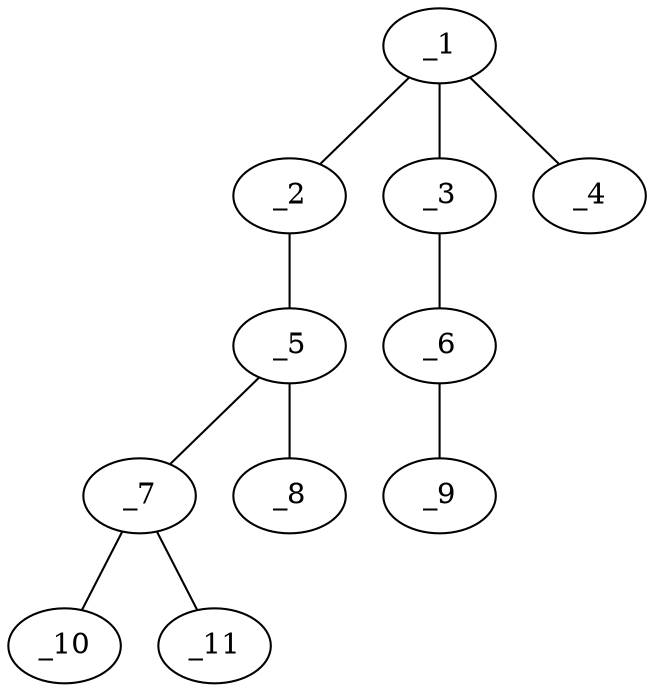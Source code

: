 graph molid372155 {
	_1	 [charge=0,
		chem=1,
		symbol="C  ",
		x="5.4641",
		y="-0.25"];
	_2	 [charge=0,
		chem=4,
		symbol="N  ",
		x="4.5981",
		y="0.25"];
	_1 -- _2	 [valence=1];
	_3	 [charge=0,
		chem=4,
		symbol="N  ",
		x="6.3301",
		y="0.25"];
	_1 -- _3	 [valence=1];
	_4	 [charge=0,
		chem=4,
		symbol="N  ",
		x="5.4641",
		y="-1.25"];
	_1 -- _4	 [valence=2];
	_5	 [charge=0,
		chem=1,
		symbol="C  ",
		x="3.7321",
		y="-0.25"];
	_2 -- _5	 [valence=1];
	_6	 [charge=0,
		chem=1,
		symbol="C  ",
		x="7.1962",
		y="-0.25"];
	_3 -- _6	 [valence=1];
	_7	 [charge=0,
		chem=1,
		symbol="C  ",
		x="2.866",
		y="0.25"];
	_5 -- _7	 [valence=1];
	_8	 [charge=0,
		chem=2,
		symbol="O  ",
		x="3.7321",
		y="-1.25"];
	_5 -- _8	 [valence=2];
	_9	 [charge=0,
		chem=4,
		symbol="N  ",
		x="8.0622",
		y="-0.75"];
	_6 -- _9	 [valence=3];
	_10	 [charge=0,
		chem=1,
		symbol="C  ",
		x=2,
		y="-0.25"];
	_7 -- _10	 [valence=1];
	_11	 [charge=0,
		chem=1,
		symbol="C  ",
		x="2.866",
		y="1.25"];
	_7 -- _11	 [valence=2];
}
